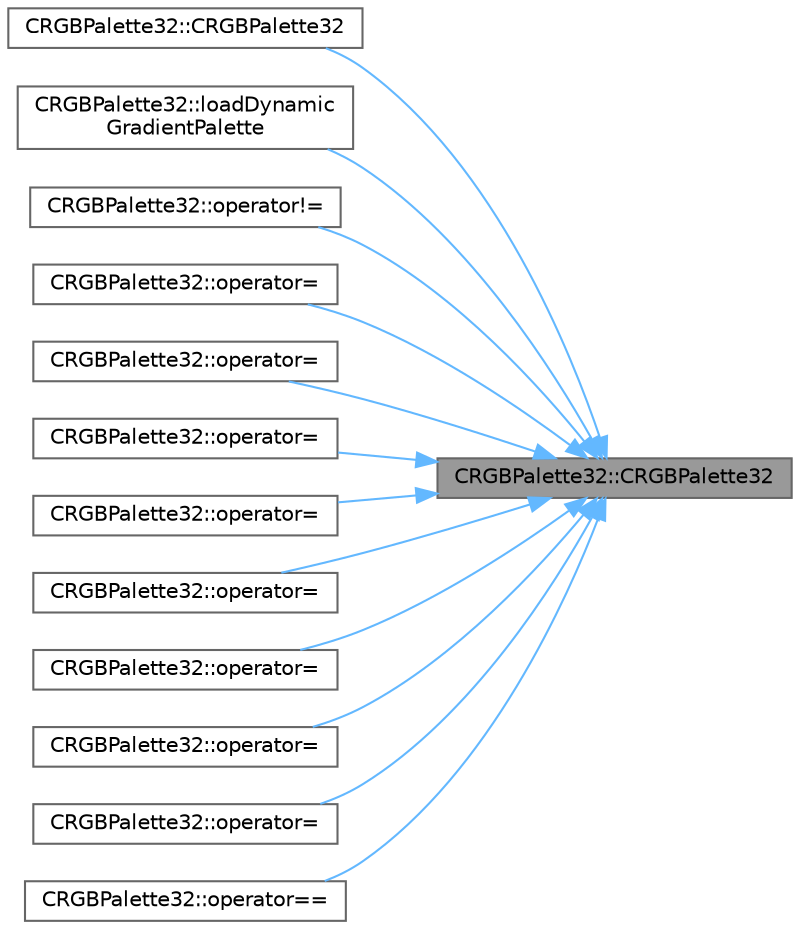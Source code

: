 digraph "CRGBPalette32::CRGBPalette32"
{
 // LATEX_PDF_SIZE
  bgcolor="transparent";
  edge [fontname=Helvetica,fontsize=10,labelfontname=Helvetica,labelfontsize=10];
  node [fontname=Helvetica,fontsize=10,shape=box,height=0.2,width=0.4];
  rankdir="RL";
  Node1 [id="Node000001",label="CRGBPalette32::CRGBPalette32",height=0.2,width=0.4,color="gray40", fillcolor="grey60", style="filled", fontcolor="black",tooltip="Default constructor."];
  Node1 -> Node2 [id="edge1_Node000001_Node000002",dir="back",color="steelblue1",style="solid",tooltip=" "];
  Node2 [id="Node000002",label="CRGBPalette32::CRGBPalette32",height=0.2,width=0.4,color="grey40", fillcolor="white", style="filled",URL="$df/d3d/class_c_r_g_b_palette32_a5daa65c9555826ae69f3fca8ce3c009d.html#a5daa65c9555826ae69f3fca8ce3c009d",tooltip="Copy constructor."];
  Node1 -> Node3 [id="edge2_Node000001_Node000003",dir="back",color="steelblue1",style="solid",tooltip=" "];
  Node3 [id="Node000003",label="CRGBPalette32::loadDynamic\lGradientPalette",height=0.2,width=0.4,color="grey40", fillcolor="white", style="filled",URL="$df/d3d/class_c_r_g_b_palette32_a40a2fd331d3f5ed6b72c786c17da294f.html#a40a2fd331d3f5ed6b72c786c17da294f",tooltip="Creates a palette from a gradient palette in dynamic (heap) memory."];
  Node1 -> Node4 [id="edge3_Node000001_Node000004",dir="back",color="steelblue1",style="solid",tooltip=" "];
  Node4 [id="Node000004",label="CRGBPalette32::operator!=",height=0.2,width=0.4,color="grey40", fillcolor="white", style="filled",URL="$df/d3d/class_c_r_g_b_palette32_a14f913ad81c3d9ece3ae587e513fbb2e.html#a14f913ad81c3d9ece3ae587e513fbb2e",tooltip="Check if two palettes do not have the same color entries."];
  Node1 -> Node5 [id="edge4_Node000001_Node000005",dir="back",color="steelblue1",style="solid",tooltip=" "];
  Node5 [id="Node000005",label="CRGBPalette32::operator=",height=0.2,width=0.4,color="grey40", fillcolor="white", style="filled",URL="$df/d3d/class_c_r_g_b_palette32_a69ef9a4184f3891db5e36e72c953b9bf.html#a69ef9a4184f3891db5e36e72c953b9bf",tooltip="Create palette from array of CHSV colors."];
  Node1 -> Node6 [id="edge5_Node000001_Node000006",dir="back",color="steelblue1",style="solid",tooltip=" "];
  Node6 [id="Node000006",label="CRGBPalette32::operator=",height=0.2,width=0.4,color="grey40", fillcolor="white", style="filled",URL="$df/d3d/class_c_r_g_b_palette32_a409c4e725e720c0fb5e650f02a6ce124.html#a409c4e725e720c0fb5e650f02a6ce124",tooltip="Create palette from CHSV palette."];
  Node1 -> Node7 [id="edge6_Node000001_Node000007",dir="back",color="steelblue1",style="solid",tooltip=" "];
  Node7 [id="Node000007",label="CRGBPalette32::operator=",height=0.2,width=0.4,color="grey40", fillcolor="white", style="filled",URL="$df/d3d/class_c_r_g_b_palette32_a717f641a81d563c7212cf6d26e1b3966.html#a717f641a81d563c7212cf6d26e1b3966",tooltip="Create palette from array of CRGB colors."];
  Node1 -> Node8 [id="edge7_Node000001_Node000008",dir="back",color="steelblue1",style="solid",tooltip=" "];
  Node8 [id="Node000008",label="CRGBPalette32::operator=",height=0.2,width=0.4,color="grey40", fillcolor="white", style="filled",URL="$df/d3d/class_c_r_g_b_palette32_a7299ef2a59b3784186d9ce67e32d331e.html#a7299ef2a59b3784186d9ce67e32d331e",tooltip="Create upscaled palette from 16-entry palette."];
  Node1 -> Node9 [id="edge8_Node000001_Node000009",dir="back",color="steelblue1",style="solid",tooltip=" "];
  Node9 [id="Node000009",label="CRGBPalette32::operator=",height=0.2,width=0.4,color="grey40", fillcolor="white", style="filled",URL="$df/d3d/class_c_r_g_b_palette32_a189fc20a57c9f406589454de8e04d645.html#a189fc20a57c9f406589454de8e04d645",tooltip="Copy constructor."];
  Node1 -> Node10 [id="edge9_Node000001_Node000010",dir="back",color="steelblue1",style="solid",tooltip=" "];
  Node10 [id="Node000010",label="CRGBPalette32::operator=",height=0.2,width=0.4,color="grey40", fillcolor="white", style="filled",URL="$df/d3d/class_c_r_g_b_palette32_af96eae2898433380c02d4cb1fa3284be.html#af96eae2898433380c02d4cb1fa3284be",tooltip="Create palette from palette stored in PROGMEM."];
  Node1 -> Node11 [id="edge10_Node000001_Node000011",dir="back",color="steelblue1",style="solid",tooltip=" "];
  Node11 [id="Node000011",label="CRGBPalette32::operator=",height=0.2,width=0.4,color="grey40", fillcolor="white", style="filled",URL="$df/d3d/class_c_r_g_b_palette32_a928638c78b1652e9d427006174a29b93.html#a928638c78b1652e9d427006174a29b93",tooltip="Create palette from palette stored in PROGMEM."];
  Node1 -> Node12 [id="edge11_Node000001_Node000012",dir="back",color="steelblue1",style="solid",tooltip=" "];
  Node12 [id="Node000012",label="CRGBPalette32::operator=",height=0.2,width=0.4,color="grey40", fillcolor="white", style="filled",URL="$df/d3d/class_c_r_g_b_palette32_aa911899b73014cf2aa5ca0ef015a37b5.html#aa911899b73014cf2aa5ca0ef015a37b5",tooltip="Creates a palette from a gradient palette in PROGMEM."];
  Node1 -> Node13 [id="edge12_Node000001_Node000013",dir="back",color="steelblue1",style="solid",tooltip=" "];
  Node13 [id="Node000013",label="CRGBPalette32::operator==",height=0.2,width=0.4,color="grey40", fillcolor="white", style="filled",URL="$df/d3d/class_c_r_g_b_palette32_a2331b3819af30f49d490663aa8f6b357.html#a2331b3819af30f49d490663aa8f6b357",tooltip="Check if two palettes have the same color entries."];
}
